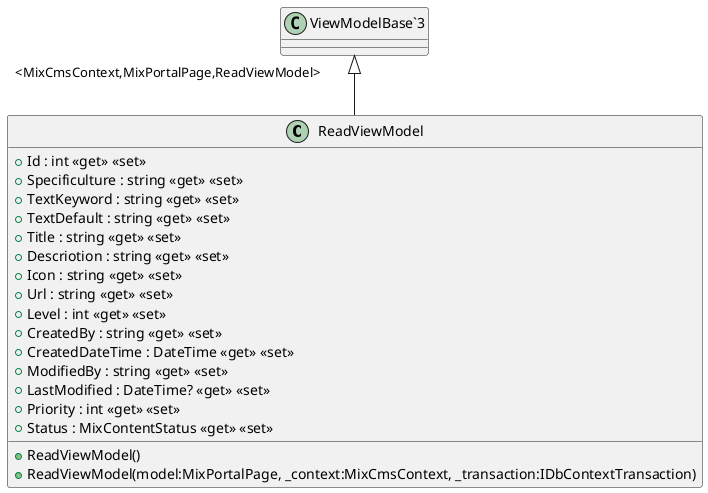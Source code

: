 @startuml
class ReadViewModel {
    + Id : int <<get>> <<set>>
    + Specificulture : string <<get>> <<set>>
    + TextKeyword : string <<get>> <<set>>
    + TextDefault : string <<get>> <<set>>
    + Title : string <<get>> <<set>>
    + Descriotion : string <<get>> <<set>>
    + Icon : string <<get>> <<set>>
    + Url : string <<get>> <<set>>
    + Level : int <<get>> <<set>>
    + CreatedBy : string <<get>> <<set>>
    + CreatedDateTime : DateTime <<get>> <<set>>
    + ModifiedBy : string <<get>> <<set>>
    + LastModified : DateTime? <<get>> <<set>>
    + Priority : int <<get>> <<set>>
    + Status : MixContentStatus <<get>> <<set>>
    + ReadViewModel()
    + ReadViewModel(model:MixPortalPage, _context:MixCmsContext, _transaction:IDbContextTransaction)
}
"ViewModelBase`3" "<MixCmsContext,MixPortalPage,ReadViewModel>" <|-- ReadViewModel
@enduml
